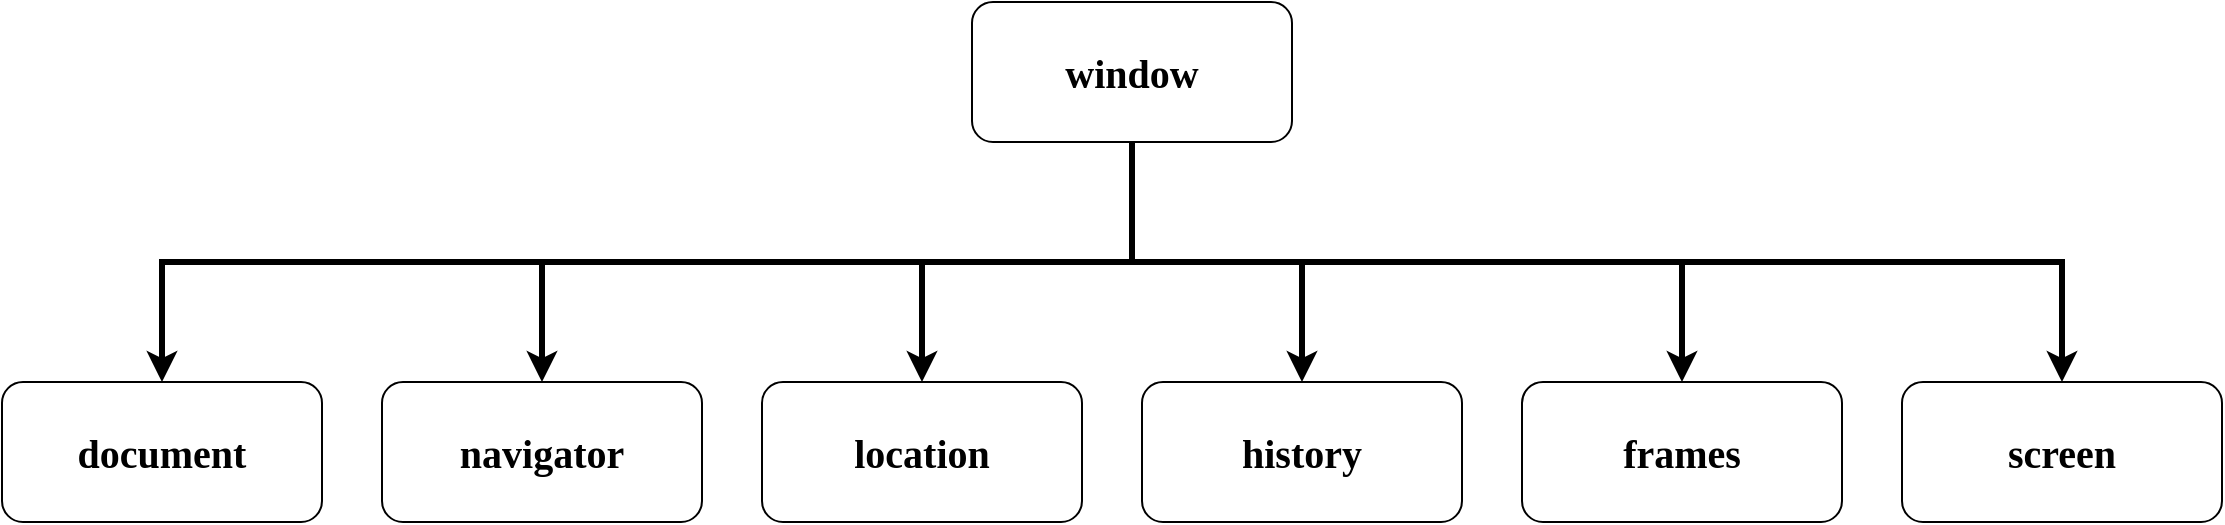 <mxfile version="13.1.3">
    <diagram id="6hGFLwfOUW9BJ-s0fimq" name="Page-1">
        <mxGraphModel dx="1552" dy="1270" grid="1" gridSize="10" guides="1" tooltips="1" connect="1" arrows="1" fold="1" page="1" pageScale="1" pageWidth="1200" pageHeight="400" math="0" shadow="0">
            <root>
                <mxCell id="0"/>
                <mxCell id="1" parent="0"/>
                <mxCell id="53" style="edgeStyle=orthogonalEdgeStyle;rounded=0;orthogonalLoop=1;jettySize=auto;html=1;exitX=0.5;exitY=1;exitDx=0;exitDy=0;entryX=0.5;entryY=0;entryDx=0;entryDy=0;strokeWidth=3;" edge="1" parent="1" source="38" target="52">
                    <mxGeometry relative="1" as="geometry"/>
                </mxCell>
                <mxCell id="54" style="edgeStyle=orthogonalEdgeStyle;rounded=0;orthogonalLoop=1;jettySize=auto;html=1;exitX=0.5;exitY=1;exitDx=0;exitDy=0;entryX=0.5;entryY=0;entryDx=0;entryDy=0;strokeWidth=3;" edge="1" parent="1" source="38" target="51">
                    <mxGeometry relative="1" as="geometry"/>
                </mxCell>
                <mxCell id="55" style="edgeStyle=orthogonalEdgeStyle;rounded=0;orthogonalLoop=1;jettySize=auto;html=1;exitX=0.5;exitY=1;exitDx=0;exitDy=0;entryX=0.5;entryY=0;entryDx=0;entryDy=0;strokeWidth=3;" edge="1" parent="1" source="38" target="50">
                    <mxGeometry relative="1" as="geometry"/>
                </mxCell>
                <mxCell id="56" style="edgeStyle=orthogonalEdgeStyle;rounded=0;orthogonalLoop=1;jettySize=auto;html=1;exitX=0.5;exitY=1;exitDx=0;exitDy=0;entryX=0.5;entryY=0;entryDx=0;entryDy=0;strokeWidth=3;" edge="1" parent="1" source="38" target="49">
                    <mxGeometry relative="1" as="geometry"/>
                </mxCell>
                <mxCell id="57" style="edgeStyle=orthogonalEdgeStyle;rounded=0;orthogonalLoop=1;jettySize=auto;html=1;exitX=0.5;exitY=1;exitDx=0;exitDy=0;entryX=0.5;entryY=0;entryDx=0;entryDy=0;strokeWidth=3;" edge="1" parent="1" source="38" target="48">
                    <mxGeometry relative="1" as="geometry"/>
                </mxCell>
                <mxCell id="58" style="edgeStyle=orthogonalEdgeStyle;rounded=0;orthogonalLoop=1;jettySize=auto;html=1;exitX=0.5;exitY=1;exitDx=0;exitDy=0;entryX=0.5;entryY=0;entryDx=0;entryDy=0;strokeWidth=3;" edge="1" parent="1" source="38" target="47">
                    <mxGeometry relative="1" as="geometry"/>
                </mxCell>
                <mxCell id="38" value="&lt;span style=&quot;font-size: 20px&quot;&gt;window&lt;br&gt;&lt;/span&gt;" style="rounded=1;whiteSpace=wrap;html=1;fontFamily=微軟正黑體;fontSize=24;fontStyle=1;" parent="1" vertex="1">
                    <mxGeometry x="530" y="70" width="160" height="70" as="geometry"/>
                </mxCell>
                <mxCell id="47" value="&lt;span style=&quot;font-size: 20px&quot;&gt;document&lt;br&gt;&lt;/span&gt;" style="rounded=1;whiteSpace=wrap;html=1;fontFamily=微軟正黑體;fontSize=24;fontStyle=1;" vertex="1" parent="1">
                    <mxGeometry x="45" y="260" width="160" height="70" as="geometry"/>
                </mxCell>
                <mxCell id="48" value="&lt;span style=&quot;font-size: 20px&quot;&gt;navigator&lt;br&gt;&lt;/span&gt;" style="rounded=1;whiteSpace=wrap;html=1;fontFamily=微軟正黑體;fontSize=24;fontStyle=1;" vertex="1" parent="1">
                    <mxGeometry x="235" y="260" width="160" height="70" as="geometry"/>
                </mxCell>
                <mxCell id="49" value="&lt;span style=&quot;font-size: 20px&quot;&gt;location&lt;br&gt;&lt;/span&gt;" style="rounded=1;whiteSpace=wrap;html=1;fontFamily=微軟正黑體;fontSize=24;fontStyle=1;" vertex="1" parent="1">
                    <mxGeometry x="425" y="260" width="160" height="70" as="geometry"/>
                </mxCell>
                <mxCell id="50" value="&lt;span style=&quot;font-size: 20px&quot;&gt;history&lt;br&gt;&lt;/span&gt;" style="rounded=1;whiteSpace=wrap;html=1;fontFamily=微軟正黑體;fontSize=24;fontStyle=1;" vertex="1" parent="1">
                    <mxGeometry x="615" y="260" width="160" height="70" as="geometry"/>
                </mxCell>
                <mxCell id="51" value="&lt;span style=&quot;font-size: 20px&quot;&gt;frames&lt;br&gt;&lt;/span&gt;" style="rounded=1;whiteSpace=wrap;html=1;fontFamily=微軟正黑體;fontSize=24;fontStyle=1;" vertex="1" parent="1">
                    <mxGeometry x="805" y="260" width="160" height="70" as="geometry"/>
                </mxCell>
                <mxCell id="52" value="&lt;span style=&quot;font-size: 20px&quot;&gt;screen&lt;br&gt;&lt;/span&gt;" style="rounded=1;whiteSpace=wrap;html=1;fontFamily=微軟正黑體;fontSize=24;fontStyle=1;" vertex="1" parent="1">
                    <mxGeometry x="995" y="260" width="160" height="70" as="geometry"/>
                </mxCell>
            </root>
        </mxGraphModel>
    </diagram>
</mxfile>